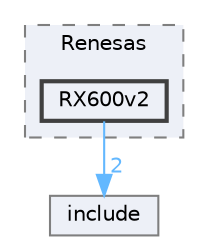 digraph "D:/Projects/Raspberrypi_pico/pico_freertos_final/freertos_pico2/pico_freertos/FreeRTOS-Kernel/portable/Renesas/RX600v2"
{
 // LATEX_PDF_SIZE
  bgcolor="transparent";
  edge [fontname=Helvetica,fontsize=10,labelfontname=Helvetica,labelfontsize=10];
  node [fontname=Helvetica,fontsize=10,shape=box,height=0.2,width=0.4];
  compound=true
  subgraph clusterdir_24fa40bde97ae3942bf436ab85395b7f {
    graph [ bgcolor="#edf0f7", pencolor="grey50", label="Renesas", fontname=Helvetica,fontsize=10 style="filled,dashed", URL="dir_24fa40bde97ae3942bf436ab85395b7f.html",tooltip=""]
  dir_241a21314988f42d606f023b2a4d399c [label="RX600v2", fillcolor="#edf0f7", color="grey25", style="filled,bold", URL="dir_241a21314988f42d606f023b2a4d399c.html",tooltip=""];
  }
  dir_c69ece34c3f150cb2c6f1098178b172a [label="include", fillcolor="#edf0f7", color="grey50", style="filled", URL="dir_c69ece34c3f150cb2c6f1098178b172a.html",tooltip=""];
  dir_241a21314988f42d606f023b2a4d399c->dir_c69ece34c3f150cb2c6f1098178b172a [headlabel="2", labeldistance=1.5 headhref="dir_000216_000125.html" href="dir_000216_000125.html" color="steelblue1" fontcolor="steelblue1"];
}
